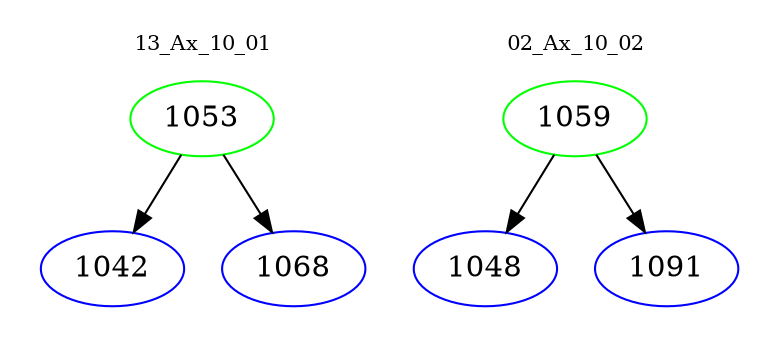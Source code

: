 digraph{
subgraph cluster_0 {
color = white
label = "13_Ax_10_01";
fontsize=10;
T0_1053 [label="1053", color="green"]
T0_1053 -> T0_1042 [color="black"]
T0_1042 [label="1042", color="blue"]
T0_1053 -> T0_1068 [color="black"]
T0_1068 [label="1068", color="blue"]
}
subgraph cluster_1 {
color = white
label = "02_Ax_10_02";
fontsize=10;
T1_1059 [label="1059", color="green"]
T1_1059 -> T1_1048 [color="black"]
T1_1048 [label="1048", color="blue"]
T1_1059 -> T1_1091 [color="black"]
T1_1091 [label="1091", color="blue"]
}
}
